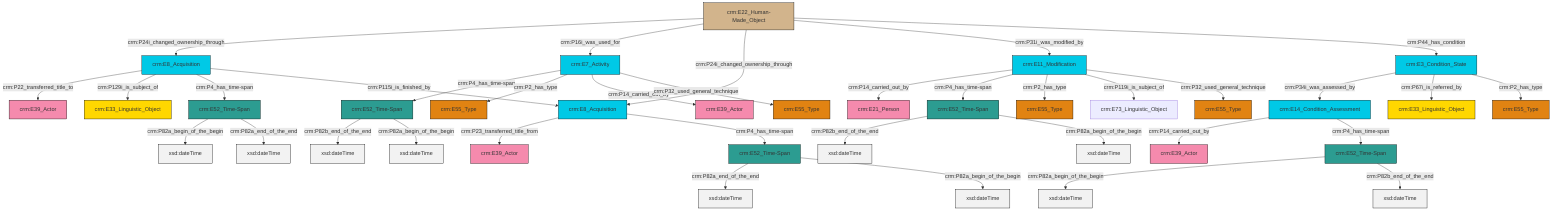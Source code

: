 graph TD
classDef Literal fill:#f2f2f2,stroke:#000000;
classDef CRM_Entity fill:#FFFFFF,stroke:#000000;
classDef Temporal_Entity fill:#00C9E6, stroke:#000000;
classDef Type fill:#E18312, stroke:#000000;
classDef Time-Span fill:#2C9C91, stroke:#000000;
classDef Appellation fill:#FFEB7F, stroke:#000000;
classDef Place fill:#008836, stroke:#000000;
classDef Persistent_Item fill:#B266B2, stroke:#000000;
classDef Conceptual_Object fill:#FFD700, stroke:#000000;
classDef Physical_Thing fill:#D2B48C, stroke:#000000;
classDef Actor fill:#f58aad, stroke:#000000;
classDef PC_Classes fill:#4ce600, stroke:#000000;
classDef Multi fill:#cccccc,stroke:#000000;

0["crm:E8_Acquisition"]:::Temporal_Entity -->|crm:P22_transferred_title_to| 1["crm:E39_Actor"]:::Actor
2["crm:E3_Condition_State"]:::Temporal_Entity -->|crm:P34i_was_assessed_by| 4["crm:E14_Condition_Assessment"]:::Temporal_Entity
8["crm:E52_Time-Span"]:::Time-Span -->|crm:P82b_end_of_the_end| 9[xsd:dateTime]:::Literal
10["crm:E52_Time-Span"]:::Time-Span -->|crm:P82a_end_of_the_end| 11[xsd:dateTime]:::Literal
13["crm:E7_Activity"]:::Temporal_Entity -->|crm:P4_has_time-span| 14["crm:E52_Time-Span"]:::Time-Span
17["crm:E52_Time-Span"]:::Time-Span -->|crm:P82a_begin_of_the_begin| 18[xsd:dateTime]:::Literal
0["crm:E8_Acquisition"]:::Temporal_Entity -->|crm:P129i_is_subject_of| 15["crm:E33_Linguistic_Object"]:::Conceptual_Object
13["crm:E7_Activity"]:::Temporal_Entity -->|crm:P2_has_type| 6["crm:E55_Type"]:::Type
14["crm:E52_Time-Span"]:::Time-Span -->|crm:P82b_end_of_the_end| 22[xsd:dateTime]:::Literal
23["crm:E8_Acquisition"]:::Temporal_Entity -->|crm:P23_transferred_title_from| 29["crm:E39_Actor"]:::Actor
4["crm:E14_Condition_Assessment"]:::Temporal_Entity -->|crm:P14_carried_out_by| 31["crm:E39_Actor"]:::Actor
8["crm:E52_Time-Span"]:::Time-Span -->|crm:P82a_begin_of_the_begin| 32[xsd:dateTime]:::Literal
17["crm:E52_Time-Span"]:::Time-Span -->|crm:P82a_end_of_the_end| 33[xsd:dateTime]:::Literal
23["crm:E8_Acquisition"]:::Temporal_Entity -->|crm:P4_has_time-span| 10["crm:E52_Time-Span"]:::Time-Span
27["crm:E11_Modification"]:::Temporal_Entity -->|crm:P14_carried_out_by| 25["crm:E21_Person"]:::Actor
27["crm:E11_Modification"]:::Temporal_Entity -->|crm:P4_has_time-span| 8["crm:E52_Time-Span"]:::Time-Span
14["crm:E52_Time-Span"]:::Time-Span -->|crm:P82a_begin_of_the_begin| 42[xsd:dateTime]:::Literal
0["crm:E8_Acquisition"]:::Temporal_Entity -->|crm:P4_has_time-span| 17["crm:E52_Time-Span"]:::Time-Span
36["crm:E22_Human-Made_Object"]:::Physical_Thing -->|crm:P24i_changed_ownership_through| 0["crm:E8_Acquisition"]:::Temporal_Entity
36["crm:E22_Human-Made_Object"]:::Physical_Thing -->|crm:P16i_was_used_for| 13["crm:E7_Activity"]:::Temporal_Entity
27["crm:E11_Modification"]:::Temporal_Entity -->|crm:P2_has_type| 20["crm:E55_Type"]:::Type
13["crm:E7_Activity"]:::Temporal_Entity -->|crm:P14_carried_out_by| 44["crm:E39_Actor"]:::Actor
45["crm:E52_Time-Span"]:::Time-Span -->|crm:P82a_begin_of_the_begin| 46[xsd:dateTime]:::Literal
13["crm:E7_Activity"]:::Temporal_Entity -->|crm:P32_used_general_technique| 38["crm:E55_Type"]:::Type
2["crm:E3_Condition_State"]:::Temporal_Entity -->|crm:P67i_is_referred_by| 40["crm:E33_Linguistic_Object"]:::Conceptual_Object
36["crm:E22_Human-Made_Object"]:::Physical_Thing -->|crm:P24i_changed_ownership_through| 23["crm:E8_Acquisition"]:::Temporal_Entity
2["crm:E3_Condition_State"]:::Temporal_Entity -->|crm:P2_has_type| 34["crm:E55_Type"]:::Type
0["crm:E8_Acquisition"]:::Temporal_Entity -->|crm:P115i_is_finished_by| 23["crm:E8_Acquisition"]:::Temporal_Entity
4["crm:E14_Condition_Assessment"]:::Temporal_Entity -->|crm:P4_has_time-span| 45["crm:E52_Time-Span"]:::Time-Span
27["crm:E11_Modification"]:::Temporal_Entity -->|crm:P119i_is_subject_of| 51["crm:E73_Linguistic_Object"]:::Default
36["crm:E22_Human-Made_Object"]:::Physical_Thing -->|crm:P31i_was_modified_by| 27["crm:E11_Modification"]:::Temporal_Entity
36["crm:E22_Human-Made_Object"]:::Physical_Thing -->|crm:P44_has_condition| 2["crm:E3_Condition_State"]:::Temporal_Entity
27["crm:E11_Modification"]:::Temporal_Entity -->|crm:P32_used_general_technique| 55["crm:E55_Type"]:::Type
45["crm:E52_Time-Span"]:::Time-Span -->|crm:P82b_end_of_the_end| 58[xsd:dateTime]:::Literal
10["crm:E52_Time-Span"]:::Time-Span -->|crm:P82a_begin_of_the_begin| 59[xsd:dateTime]:::Literal